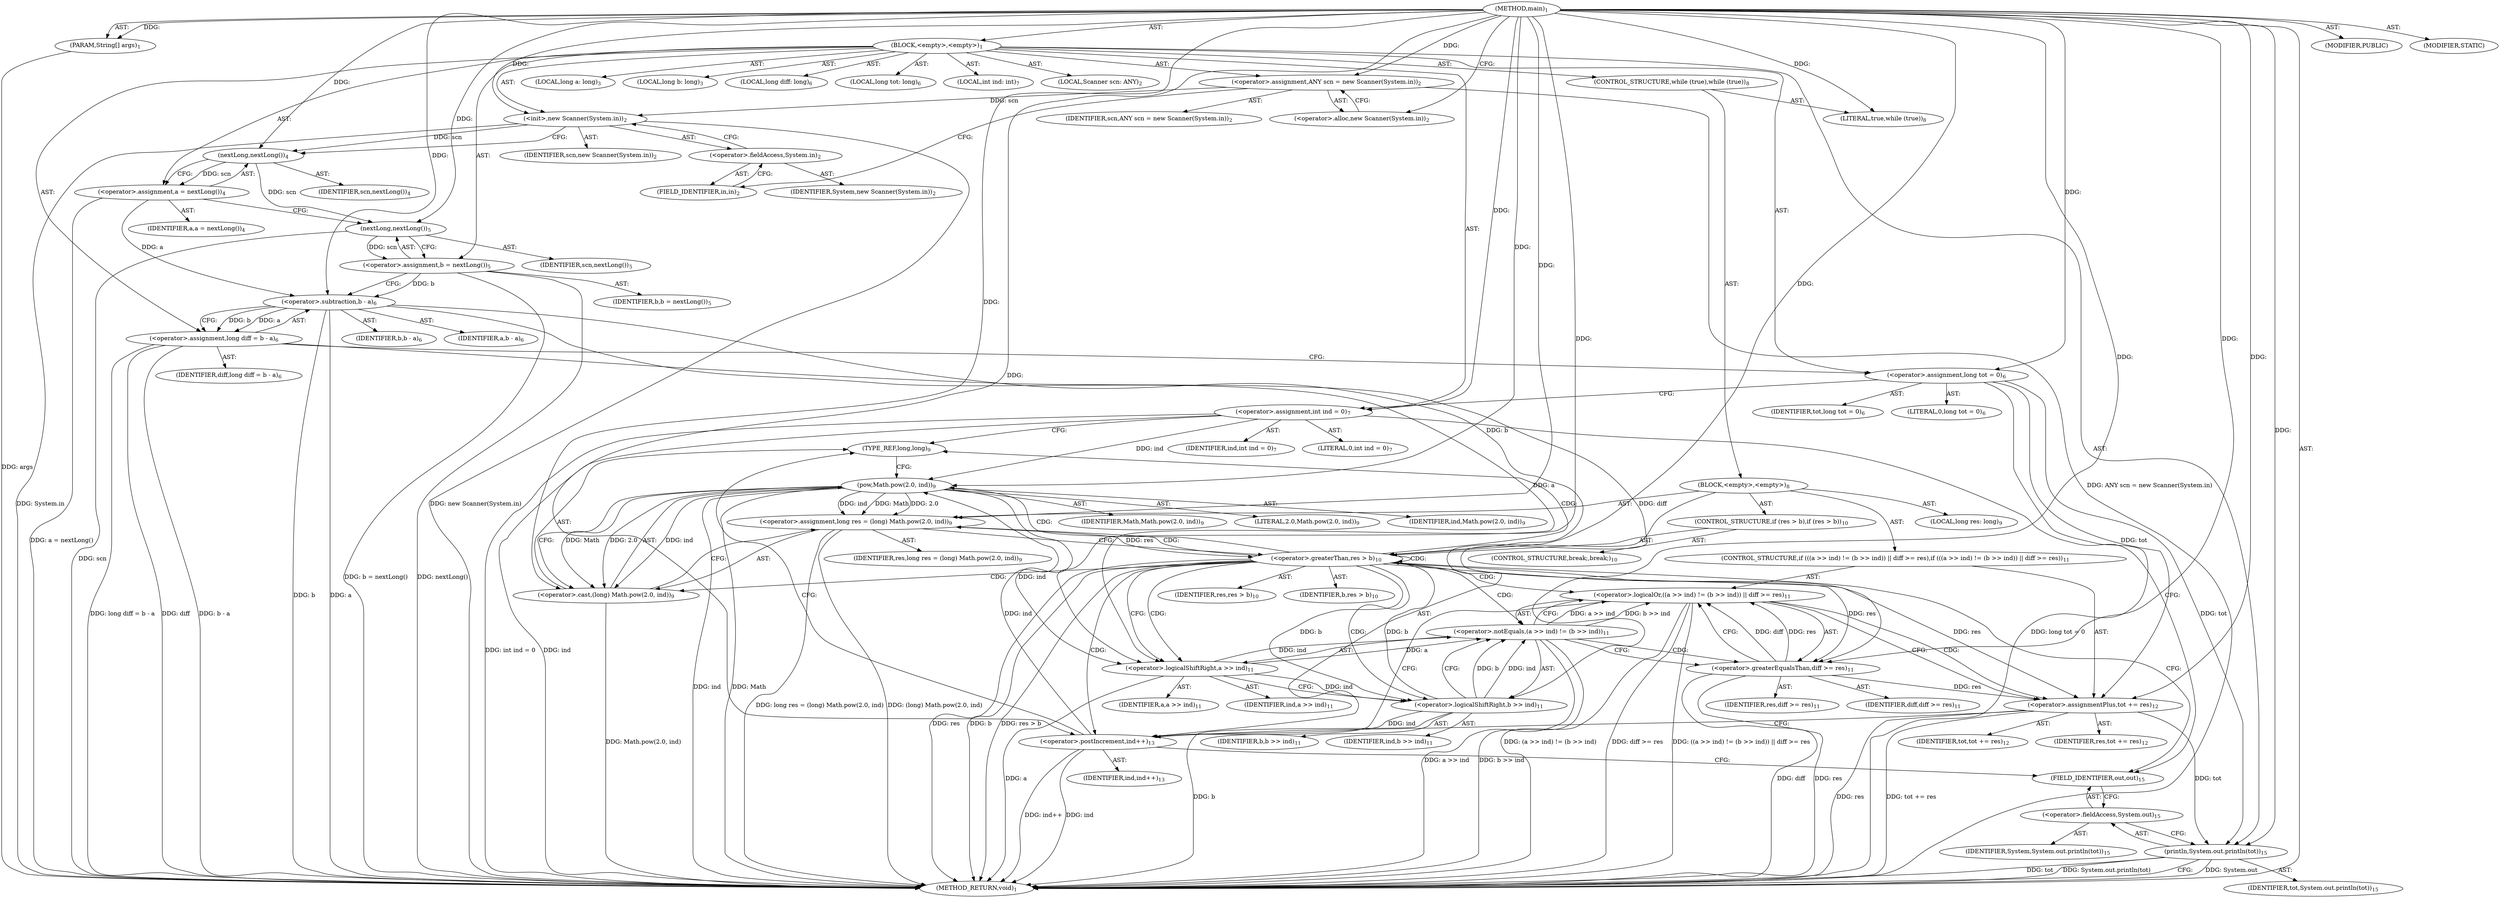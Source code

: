 digraph "main" {  
"19" [label = <(METHOD,main)<SUB>1</SUB>> ]
"20" [label = <(PARAM,String[] args)<SUB>1</SUB>> ]
"21" [label = <(BLOCK,&lt;empty&gt;,&lt;empty&gt;)<SUB>1</SUB>> ]
"4" [label = <(LOCAL,Scanner scn: ANY)<SUB>2</SUB>> ]
"22" [label = <(&lt;operator&gt;.assignment,ANY scn = new Scanner(System.in))<SUB>2</SUB>> ]
"23" [label = <(IDENTIFIER,scn,ANY scn = new Scanner(System.in))<SUB>2</SUB>> ]
"24" [label = <(&lt;operator&gt;.alloc,new Scanner(System.in))<SUB>2</SUB>> ]
"25" [label = <(&lt;init&gt;,new Scanner(System.in))<SUB>2</SUB>> ]
"3" [label = <(IDENTIFIER,scn,new Scanner(System.in))<SUB>2</SUB>> ]
"26" [label = <(&lt;operator&gt;.fieldAccess,System.in)<SUB>2</SUB>> ]
"27" [label = <(IDENTIFIER,System,new Scanner(System.in))<SUB>2</SUB>> ]
"28" [label = <(FIELD_IDENTIFIER,in,in)<SUB>2</SUB>> ]
"29" [label = <(LOCAL,long a: long)<SUB>3</SUB>> ]
"30" [label = <(LOCAL,long b: long)<SUB>3</SUB>> ]
"31" [label = <(&lt;operator&gt;.assignment,a = nextLong())<SUB>4</SUB>> ]
"32" [label = <(IDENTIFIER,a,a = nextLong())<SUB>4</SUB>> ]
"33" [label = <(nextLong,nextLong())<SUB>4</SUB>> ]
"34" [label = <(IDENTIFIER,scn,nextLong())<SUB>4</SUB>> ]
"35" [label = <(&lt;operator&gt;.assignment,b = nextLong())<SUB>5</SUB>> ]
"36" [label = <(IDENTIFIER,b,b = nextLong())<SUB>5</SUB>> ]
"37" [label = <(nextLong,nextLong())<SUB>5</SUB>> ]
"38" [label = <(IDENTIFIER,scn,nextLong())<SUB>5</SUB>> ]
"39" [label = <(LOCAL,long diff: long)<SUB>6</SUB>> ]
"40" [label = <(LOCAL,long tot: long)<SUB>6</SUB>> ]
"41" [label = <(&lt;operator&gt;.assignment,long diff = b - a)<SUB>6</SUB>> ]
"42" [label = <(IDENTIFIER,diff,long diff = b - a)<SUB>6</SUB>> ]
"43" [label = <(&lt;operator&gt;.subtraction,b - a)<SUB>6</SUB>> ]
"44" [label = <(IDENTIFIER,b,b - a)<SUB>6</SUB>> ]
"45" [label = <(IDENTIFIER,a,b - a)<SUB>6</SUB>> ]
"46" [label = <(&lt;operator&gt;.assignment,long tot = 0)<SUB>6</SUB>> ]
"47" [label = <(IDENTIFIER,tot,long tot = 0)<SUB>6</SUB>> ]
"48" [label = <(LITERAL,0,long tot = 0)<SUB>6</SUB>> ]
"49" [label = <(LOCAL,int ind: int)<SUB>7</SUB>> ]
"50" [label = <(&lt;operator&gt;.assignment,int ind = 0)<SUB>7</SUB>> ]
"51" [label = <(IDENTIFIER,ind,int ind = 0)<SUB>7</SUB>> ]
"52" [label = <(LITERAL,0,int ind = 0)<SUB>7</SUB>> ]
"53" [label = <(CONTROL_STRUCTURE,while (true),while (true))<SUB>8</SUB>> ]
"54" [label = <(LITERAL,true,while (true))<SUB>8</SUB>> ]
"55" [label = <(BLOCK,&lt;empty&gt;,&lt;empty&gt;)<SUB>8</SUB>> ]
"56" [label = <(LOCAL,long res: long)<SUB>9</SUB>> ]
"57" [label = <(&lt;operator&gt;.assignment,long res = (long) Math.pow(2.0, ind))<SUB>9</SUB>> ]
"58" [label = <(IDENTIFIER,res,long res = (long) Math.pow(2.0, ind))<SUB>9</SUB>> ]
"59" [label = <(&lt;operator&gt;.cast,(long) Math.pow(2.0, ind))<SUB>9</SUB>> ]
"60" [label = <(TYPE_REF,long,long)<SUB>9</SUB>> ]
"61" [label = <(pow,Math.pow(2.0, ind))<SUB>9</SUB>> ]
"62" [label = <(IDENTIFIER,Math,Math.pow(2.0, ind))<SUB>9</SUB>> ]
"63" [label = <(LITERAL,2.0,Math.pow(2.0, ind))<SUB>9</SUB>> ]
"64" [label = <(IDENTIFIER,ind,Math.pow(2.0, ind))<SUB>9</SUB>> ]
"65" [label = <(CONTROL_STRUCTURE,if (res &gt; b),if (res &gt; b))<SUB>10</SUB>> ]
"66" [label = <(&lt;operator&gt;.greaterThan,res &gt; b)<SUB>10</SUB>> ]
"67" [label = <(IDENTIFIER,res,res &gt; b)<SUB>10</SUB>> ]
"68" [label = <(IDENTIFIER,b,res &gt; b)<SUB>10</SUB>> ]
"69" [label = <(CONTROL_STRUCTURE,break;,break;)<SUB>10</SUB>> ]
"70" [label = <(CONTROL_STRUCTURE,if (((a &gt;&gt; ind) != (b &gt;&gt; ind)) || diff &gt;= res),if (((a &gt;&gt; ind) != (b &gt;&gt; ind)) || diff &gt;= res))<SUB>11</SUB>> ]
"71" [label = <(&lt;operator&gt;.logicalOr,((a &gt;&gt; ind) != (b &gt;&gt; ind)) || diff &gt;= res)<SUB>11</SUB>> ]
"72" [label = <(&lt;operator&gt;.notEquals,(a &gt;&gt; ind) != (b &gt;&gt; ind))<SUB>11</SUB>> ]
"73" [label = <(&lt;operator&gt;.logicalShiftRight,a &gt;&gt; ind)<SUB>11</SUB>> ]
"74" [label = <(IDENTIFIER,a,a &gt;&gt; ind)<SUB>11</SUB>> ]
"75" [label = <(IDENTIFIER,ind,a &gt;&gt; ind)<SUB>11</SUB>> ]
"76" [label = <(&lt;operator&gt;.logicalShiftRight,b &gt;&gt; ind)<SUB>11</SUB>> ]
"77" [label = <(IDENTIFIER,b,b &gt;&gt; ind)<SUB>11</SUB>> ]
"78" [label = <(IDENTIFIER,ind,b &gt;&gt; ind)<SUB>11</SUB>> ]
"79" [label = <(&lt;operator&gt;.greaterEqualsThan,diff &gt;= res)<SUB>11</SUB>> ]
"80" [label = <(IDENTIFIER,diff,diff &gt;= res)<SUB>11</SUB>> ]
"81" [label = <(IDENTIFIER,res,diff &gt;= res)<SUB>11</SUB>> ]
"82" [label = <(&lt;operator&gt;.assignmentPlus,tot += res)<SUB>12</SUB>> ]
"83" [label = <(IDENTIFIER,tot,tot += res)<SUB>12</SUB>> ]
"84" [label = <(IDENTIFIER,res,tot += res)<SUB>12</SUB>> ]
"85" [label = <(&lt;operator&gt;.postIncrement,ind++)<SUB>13</SUB>> ]
"86" [label = <(IDENTIFIER,ind,ind++)<SUB>13</SUB>> ]
"87" [label = <(println,System.out.println(tot))<SUB>15</SUB>> ]
"88" [label = <(&lt;operator&gt;.fieldAccess,System.out)<SUB>15</SUB>> ]
"89" [label = <(IDENTIFIER,System,System.out.println(tot))<SUB>15</SUB>> ]
"90" [label = <(FIELD_IDENTIFIER,out,out)<SUB>15</SUB>> ]
"91" [label = <(IDENTIFIER,tot,System.out.println(tot))<SUB>15</SUB>> ]
"92" [label = <(MODIFIER,PUBLIC)> ]
"93" [label = <(MODIFIER,STATIC)> ]
"94" [label = <(METHOD_RETURN,void)<SUB>1</SUB>> ]
  "19" -> "20"  [ label = "AST: "] 
  "19" -> "21"  [ label = "AST: "] 
  "19" -> "92"  [ label = "AST: "] 
  "19" -> "93"  [ label = "AST: "] 
  "19" -> "94"  [ label = "AST: "] 
  "21" -> "4"  [ label = "AST: "] 
  "21" -> "22"  [ label = "AST: "] 
  "21" -> "25"  [ label = "AST: "] 
  "21" -> "29"  [ label = "AST: "] 
  "21" -> "30"  [ label = "AST: "] 
  "21" -> "31"  [ label = "AST: "] 
  "21" -> "35"  [ label = "AST: "] 
  "21" -> "39"  [ label = "AST: "] 
  "21" -> "40"  [ label = "AST: "] 
  "21" -> "41"  [ label = "AST: "] 
  "21" -> "46"  [ label = "AST: "] 
  "21" -> "49"  [ label = "AST: "] 
  "21" -> "50"  [ label = "AST: "] 
  "21" -> "53"  [ label = "AST: "] 
  "21" -> "87"  [ label = "AST: "] 
  "22" -> "23"  [ label = "AST: "] 
  "22" -> "24"  [ label = "AST: "] 
  "25" -> "3"  [ label = "AST: "] 
  "25" -> "26"  [ label = "AST: "] 
  "26" -> "27"  [ label = "AST: "] 
  "26" -> "28"  [ label = "AST: "] 
  "31" -> "32"  [ label = "AST: "] 
  "31" -> "33"  [ label = "AST: "] 
  "33" -> "34"  [ label = "AST: "] 
  "35" -> "36"  [ label = "AST: "] 
  "35" -> "37"  [ label = "AST: "] 
  "37" -> "38"  [ label = "AST: "] 
  "41" -> "42"  [ label = "AST: "] 
  "41" -> "43"  [ label = "AST: "] 
  "43" -> "44"  [ label = "AST: "] 
  "43" -> "45"  [ label = "AST: "] 
  "46" -> "47"  [ label = "AST: "] 
  "46" -> "48"  [ label = "AST: "] 
  "50" -> "51"  [ label = "AST: "] 
  "50" -> "52"  [ label = "AST: "] 
  "53" -> "54"  [ label = "AST: "] 
  "53" -> "55"  [ label = "AST: "] 
  "55" -> "56"  [ label = "AST: "] 
  "55" -> "57"  [ label = "AST: "] 
  "55" -> "65"  [ label = "AST: "] 
  "55" -> "70"  [ label = "AST: "] 
  "55" -> "85"  [ label = "AST: "] 
  "57" -> "58"  [ label = "AST: "] 
  "57" -> "59"  [ label = "AST: "] 
  "59" -> "60"  [ label = "AST: "] 
  "59" -> "61"  [ label = "AST: "] 
  "61" -> "62"  [ label = "AST: "] 
  "61" -> "63"  [ label = "AST: "] 
  "61" -> "64"  [ label = "AST: "] 
  "65" -> "66"  [ label = "AST: "] 
  "65" -> "69"  [ label = "AST: "] 
  "66" -> "67"  [ label = "AST: "] 
  "66" -> "68"  [ label = "AST: "] 
  "70" -> "71"  [ label = "AST: "] 
  "70" -> "82"  [ label = "AST: "] 
  "71" -> "72"  [ label = "AST: "] 
  "71" -> "79"  [ label = "AST: "] 
  "72" -> "73"  [ label = "AST: "] 
  "72" -> "76"  [ label = "AST: "] 
  "73" -> "74"  [ label = "AST: "] 
  "73" -> "75"  [ label = "AST: "] 
  "76" -> "77"  [ label = "AST: "] 
  "76" -> "78"  [ label = "AST: "] 
  "79" -> "80"  [ label = "AST: "] 
  "79" -> "81"  [ label = "AST: "] 
  "82" -> "83"  [ label = "AST: "] 
  "82" -> "84"  [ label = "AST: "] 
  "85" -> "86"  [ label = "AST: "] 
  "87" -> "88"  [ label = "AST: "] 
  "87" -> "91"  [ label = "AST: "] 
  "88" -> "89"  [ label = "AST: "] 
  "88" -> "90"  [ label = "AST: "] 
  "22" -> "28"  [ label = "CFG: "] 
  "25" -> "33"  [ label = "CFG: "] 
  "31" -> "37"  [ label = "CFG: "] 
  "35" -> "43"  [ label = "CFG: "] 
  "41" -> "46"  [ label = "CFG: "] 
  "46" -> "50"  [ label = "CFG: "] 
  "50" -> "60"  [ label = "CFG: "] 
  "50" -> "90"  [ label = "CFG: "] 
  "87" -> "94"  [ label = "CFG: "] 
  "24" -> "22"  [ label = "CFG: "] 
  "26" -> "25"  [ label = "CFG: "] 
  "33" -> "31"  [ label = "CFG: "] 
  "37" -> "35"  [ label = "CFG: "] 
  "43" -> "41"  [ label = "CFG: "] 
  "88" -> "87"  [ label = "CFG: "] 
  "28" -> "26"  [ label = "CFG: "] 
  "57" -> "66"  [ label = "CFG: "] 
  "85" -> "60"  [ label = "CFG: "] 
  "85" -> "90"  [ label = "CFG: "] 
  "90" -> "88"  [ label = "CFG: "] 
  "59" -> "57"  [ label = "CFG: "] 
  "66" -> "90"  [ label = "CFG: "] 
  "66" -> "73"  [ label = "CFG: "] 
  "71" -> "82"  [ label = "CFG: "] 
  "71" -> "85"  [ label = "CFG: "] 
  "82" -> "85"  [ label = "CFG: "] 
  "60" -> "61"  [ label = "CFG: "] 
  "61" -> "59"  [ label = "CFG: "] 
  "72" -> "71"  [ label = "CFG: "] 
  "72" -> "79"  [ label = "CFG: "] 
  "79" -> "71"  [ label = "CFG: "] 
  "73" -> "76"  [ label = "CFG: "] 
  "76" -> "72"  [ label = "CFG: "] 
  "19" -> "24"  [ label = "CFG: "] 
  "20" -> "94"  [ label = "DDG: args"] 
  "22" -> "94"  [ label = "DDG: ANY scn = new Scanner(System.in)"] 
  "25" -> "94"  [ label = "DDG: System.in"] 
  "25" -> "94"  [ label = "DDG: new Scanner(System.in)"] 
  "31" -> "94"  [ label = "DDG: a = nextLong()"] 
  "37" -> "94"  [ label = "DDG: scn"] 
  "35" -> "94"  [ label = "DDG: nextLong()"] 
  "35" -> "94"  [ label = "DDG: b = nextLong()"] 
  "41" -> "94"  [ label = "DDG: diff"] 
  "43" -> "94"  [ label = "DDG: b"] 
  "43" -> "94"  [ label = "DDG: a"] 
  "41" -> "94"  [ label = "DDG: b - a"] 
  "41" -> "94"  [ label = "DDG: long diff = b - a"] 
  "46" -> "94"  [ label = "DDG: long tot = 0"] 
  "50" -> "94"  [ label = "DDG: ind"] 
  "50" -> "94"  [ label = "DDG: int ind = 0"] 
  "61" -> "94"  [ label = "DDG: ind"] 
  "59" -> "94"  [ label = "DDG: Math.pow(2.0, ind)"] 
  "57" -> "94"  [ label = "DDG: (long) Math.pow(2.0, ind)"] 
  "57" -> "94"  [ label = "DDG: long res = (long) Math.pow(2.0, ind)"] 
  "66" -> "94"  [ label = "DDG: res"] 
  "66" -> "94"  [ label = "DDG: b"] 
  "66" -> "94"  [ label = "DDG: res &gt; b"] 
  "73" -> "94"  [ label = "DDG: a"] 
  "72" -> "94"  [ label = "DDG: a &gt;&gt; ind"] 
  "76" -> "94"  [ label = "DDG: b"] 
  "72" -> "94"  [ label = "DDG: b &gt;&gt; ind"] 
  "71" -> "94"  [ label = "DDG: (a &gt;&gt; ind) != (b &gt;&gt; ind)"] 
  "79" -> "94"  [ label = "DDG: diff"] 
  "79" -> "94"  [ label = "DDG: res"] 
  "71" -> "94"  [ label = "DDG: diff &gt;= res"] 
  "71" -> "94"  [ label = "DDG: ((a &gt;&gt; ind) != (b &gt;&gt; ind)) || diff &gt;= res"] 
  "82" -> "94"  [ label = "DDG: res"] 
  "82" -> "94"  [ label = "DDG: tot += res"] 
  "85" -> "94"  [ label = "DDG: ind"] 
  "85" -> "94"  [ label = "DDG: ind++"] 
  "87" -> "94"  [ label = "DDG: System.out"] 
  "87" -> "94"  [ label = "DDG: tot"] 
  "87" -> "94"  [ label = "DDG: System.out.println(tot)"] 
  "61" -> "94"  [ label = "DDG: Math"] 
  "19" -> "20"  [ label = "DDG: "] 
  "19" -> "22"  [ label = "DDG: "] 
  "33" -> "31"  [ label = "DDG: scn"] 
  "37" -> "35"  [ label = "DDG: scn"] 
  "43" -> "41"  [ label = "DDG: b"] 
  "43" -> "41"  [ label = "DDG: a"] 
  "19" -> "46"  [ label = "DDG: "] 
  "19" -> "50"  [ label = "DDG: "] 
  "22" -> "25"  [ label = "DDG: scn"] 
  "19" -> "25"  [ label = "DDG: "] 
  "19" -> "54"  [ label = "DDG: "] 
  "46" -> "87"  [ label = "DDG: tot"] 
  "82" -> "87"  [ label = "DDG: tot"] 
  "19" -> "87"  [ label = "DDG: "] 
  "25" -> "33"  [ label = "DDG: scn"] 
  "19" -> "33"  [ label = "DDG: "] 
  "33" -> "37"  [ label = "DDG: scn"] 
  "19" -> "37"  [ label = "DDG: "] 
  "35" -> "43"  [ label = "DDG: b"] 
  "19" -> "43"  [ label = "DDG: "] 
  "31" -> "43"  [ label = "DDG: a"] 
  "19" -> "57"  [ label = "DDG: "] 
  "61" -> "57"  [ label = "DDG: Math"] 
  "61" -> "57"  [ label = "DDG: 2.0"] 
  "61" -> "57"  [ label = "DDG: ind"] 
  "66" -> "82"  [ label = "DDG: res"] 
  "79" -> "82"  [ label = "DDG: res"] 
  "19" -> "82"  [ label = "DDG: "] 
  "76" -> "85"  [ label = "DDG: ind"] 
  "19" -> "85"  [ label = "DDG: "] 
  "19" -> "59"  [ label = "DDG: "] 
  "61" -> "59"  [ label = "DDG: Math"] 
  "61" -> "59"  [ label = "DDG: 2.0"] 
  "61" -> "59"  [ label = "DDG: ind"] 
  "57" -> "66"  [ label = "DDG: res"] 
  "19" -> "66"  [ label = "DDG: "] 
  "43" -> "66"  [ label = "DDG: b"] 
  "76" -> "66"  [ label = "DDG: b"] 
  "72" -> "71"  [ label = "DDG: a &gt;&gt; ind"] 
  "72" -> "71"  [ label = "DDG: b &gt;&gt; ind"] 
  "79" -> "71"  [ label = "DDG: diff"] 
  "79" -> "71"  [ label = "DDG: res"] 
  "46" -> "82"  [ label = "DDG: tot"] 
  "19" -> "61"  [ label = "DDG: "] 
  "50" -> "61"  [ label = "DDG: ind"] 
  "85" -> "61"  [ label = "DDG: ind"] 
  "73" -> "72"  [ label = "DDG: a"] 
  "73" -> "72"  [ label = "DDG: ind"] 
  "76" -> "72"  [ label = "DDG: b"] 
  "76" -> "72"  [ label = "DDG: ind"] 
  "41" -> "79"  [ label = "DDG: diff"] 
  "19" -> "79"  [ label = "DDG: "] 
  "66" -> "79"  [ label = "DDG: res"] 
  "43" -> "73"  [ label = "DDG: a"] 
  "19" -> "73"  [ label = "DDG: "] 
  "61" -> "73"  [ label = "DDG: ind"] 
  "66" -> "76"  [ label = "DDG: b"] 
  "19" -> "76"  [ label = "DDG: "] 
  "73" -> "76"  [ label = "DDG: ind"] 
  "66" -> "73"  [ label = "CDG: "] 
  "66" -> "71"  [ label = "CDG: "] 
  "66" -> "85"  [ label = "CDG: "] 
  "66" -> "72"  [ label = "CDG: "] 
  "66" -> "76"  [ label = "CDG: "] 
  "66" -> "60"  [ label = "CDG: "] 
  "66" -> "61"  [ label = "CDG: "] 
  "66" -> "57"  [ label = "CDG: "] 
  "66" -> "66"  [ label = "CDG: "] 
  "66" -> "59"  [ label = "CDG: "] 
  "71" -> "82"  [ label = "CDG: "] 
  "72" -> "79"  [ label = "CDG: "] 
}
